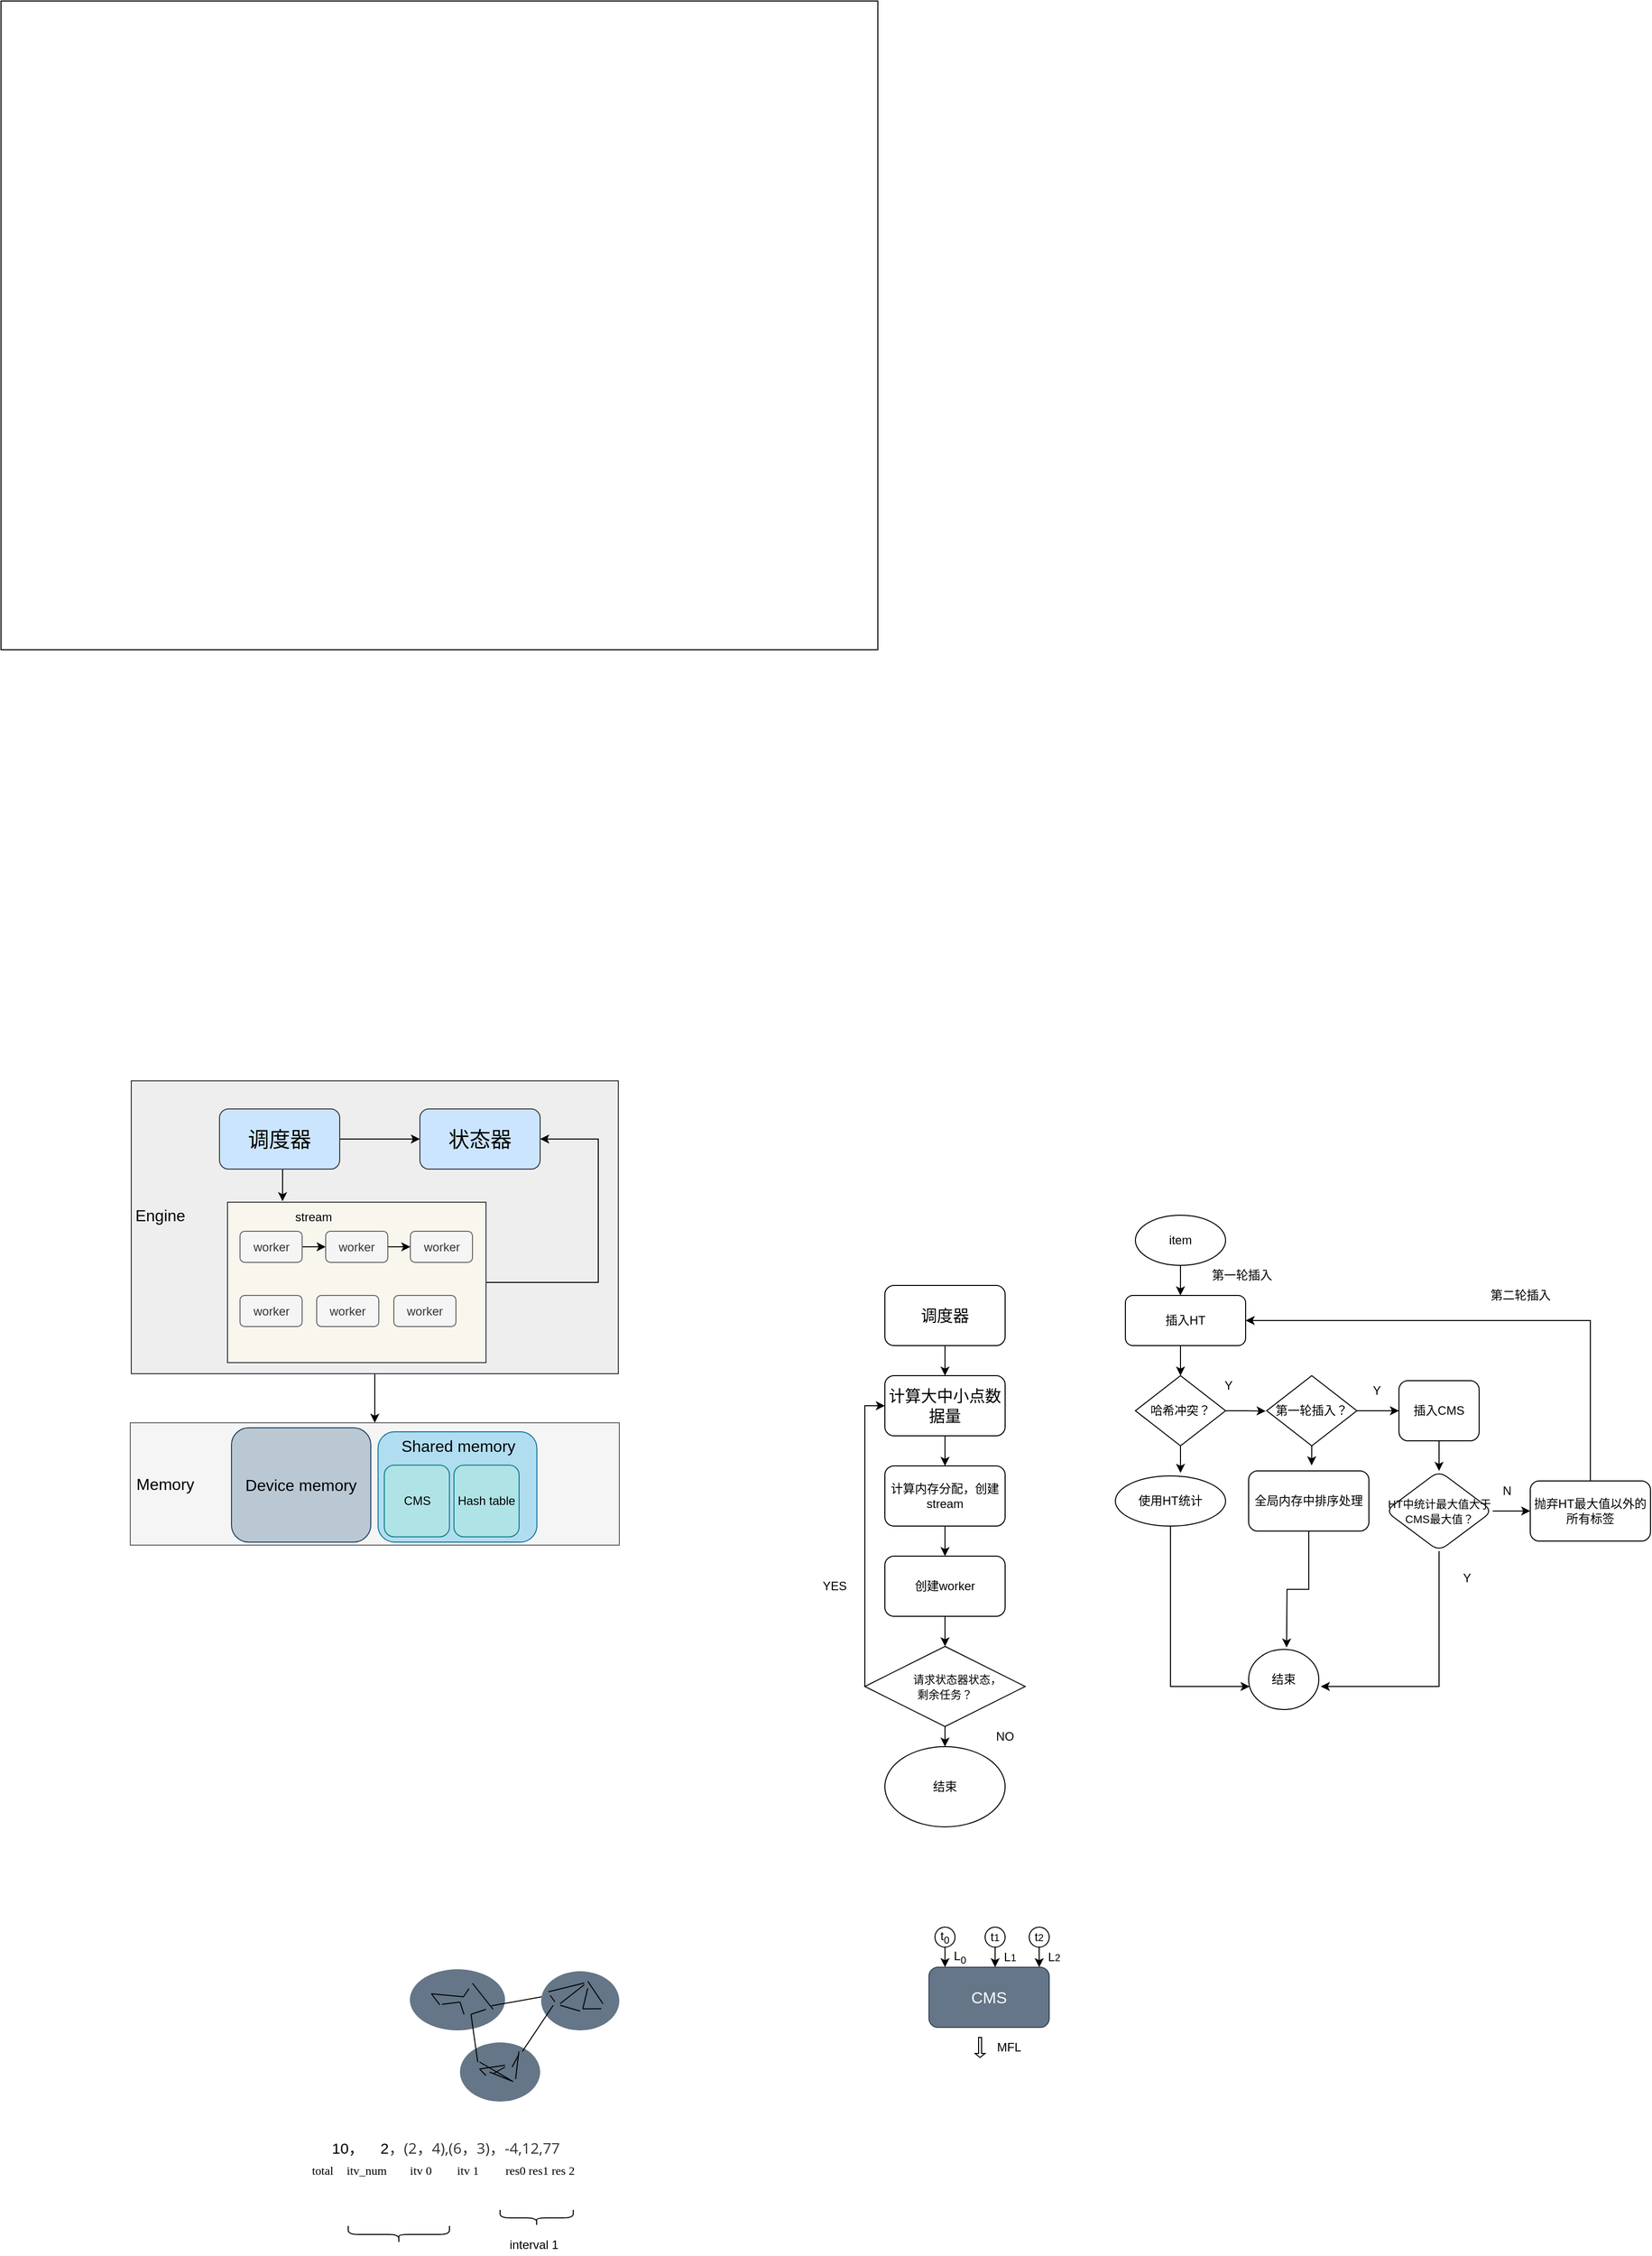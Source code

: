 <mxfile version="13.10.8" type="github">
  <diagram id="ElEE-zMoF9M7DW4CkVsI" name="Page-1">
    <mxGraphModel dx="1923" dy="2223" grid="0" gridSize="10" guides="1" tooltips="1" connect="1" arrows="1" fold="1" page="0" pageScale="1" pageWidth="827" pageHeight="1169" math="0" shadow="0">
      <root>
        <mxCell id="0" />
        <mxCell id="1" parent="0" />
        <mxCell id="Dh_F9QHYfQC5R3xI3WFD-2" style="edgeStyle=orthogonalEdgeStyle;rounded=0;orthogonalLoop=1;jettySize=auto;html=1;exitX=0.5;exitY=1;exitDx=0;exitDy=0;" parent="1" source="Dh_F9QHYfQC5R3xI3WFD-1" edge="1">
          <mxGeometry relative="1" as="geometry">
            <mxPoint x="310" y="170" as="targetPoint" />
          </mxGeometry>
        </mxCell>
        <mxCell id="Dh_F9QHYfQC5R3xI3WFD-1" value="&lt;font style=&quot;font-size: 16px&quot;&gt;调度器&lt;/font&gt;" style="rounded=1;whiteSpace=wrap;html=1;" parent="1" vertex="1">
          <mxGeometry x="250" y="80" width="120" height="60" as="geometry" />
        </mxCell>
        <mxCell id="Dh_F9QHYfQC5R3xI3WFD-4" style="edgeStyle=orthogonalEdgeStyle;rounded=0;orthogonalLoop=1;jettySize=auto;html=1;exitX=0.5;exitY=1;exitDx=0;exitDy=0;" parent="1" source="Dh_F9QHYfQC5R3xI3WFD-3" edge="1">
          <mxGeometry relative="1" as="geometry">
            <mxPoint x="310" y="260" as="targetPoint" />
          </mxGeometry>
        </mxCell>
        <mxCell id="Dh_F9QHYfQC5R3xI3WFD-3" value="&lt;font style=&quot;font-size: 16px&quot;&gt;计算大中小点数据量&lt;/font&gt;" style="rounded=1;whiteSpace=wrap;html=1;" parent="1" vertex="1">
          <mxGeometry x="250" y="170" width="120" height="60" as="geometry" />
        </mxCell>
        <mxCell id="Dh_F9QHYfQC5R3xI3WFD-6" style="edgeStyle=orthogonalEdgeStyle;rounded=0;orthogonalLoop=1;jettySize=auto;html=1;" parent="1" source="Dh_F9QHYfQC5R3xI3WFD-5" target="Dh_F9QHYfQC5R3xI3WFD-7" edge="1">
          <mxGeometry relative="1" as="geometry">
            <mxPoint x="310" y="360" as="targetPoint" />
          </mxGeometry>
        </mxCell>
        <mxCell id="Dh_F9QHYfQC5R3xI3WFD-5" value="计算内存分配，创建stream" style="rounded=1;whiteSpace=wrap;html=1;" parent="1" vertex="1">
          <mxGeometry x="250" y="260" width="120" height="60" as="geometry" />
        </mxCell>
        <mxCell id="Dh_F9QHYfQC5R3xI3WFD-8" style="edgeStyle=orthogonalEdgeStyle;rounded=0;orthogonalLoop=1;jettySize=auto;html=1;" parent="1" source="Dh_F9QHYfQC5R3xI3WFD-7" edge="1">
          <mxGeometry relative="1" as="geometry">
            <mxPoint x="310" y="440" as="targetPoint" />
          </mxGeometry>
        </mxCell>
        <mxCell id="Dh_F9QHYfQC5R3xI3WFD-7" value="创建worker" style="rounded=1;whiteSpace=wrap;html=1;" parent="1" vertex="1">
          <mxGeometry x="250" y="350" width="120" height="60" as="geometry" />
        </mxCell>
        <mxCell id="Dh_F9QHYfQC5R3xI3WFD-10" style="edgeStyle=orthogonalEdgeStyle;rounded=0;orthogonalLoop=1;jettySize=auto;html=1;entryX=0;entryY=0.5;entryDx=0;entryDy=0;exitX=0;exitY=0.5;exitDx=0;exitDy=0;" parent="1" source="Dh_F9QHYfQC5R3xI3WFD-9" target="Dh_F9QHYfQC5R3xI3WFD-3" edge="1">
          <mxGeometry relative="1" as="geometry">
            <mxPoint x="180" y="180" as="targetPoint" />
            <Array as="points">
              <mxPoint x="230" y="480" />
              <mxPoint x="230" y="200" />
            </Array>
          </mxGeometry>
        </mxCell>
        <mxCell id="Dh_F9QHYfQC5R3xI3WFD-12" style="edgeStyle=orthogonalEdgeStyle;rounded=0;orthogonalLoop=1;jettySize=auto;html=1;exitX=0.5;exitY=1;exitDx=0;exitDy=0;" parent="1" source="Dh_F9QHYfQC5R3xI3WFD-9" edge="1">
          <mxGeometry relative="1" as="geometry">
            <mxPoint x="310" y="540" as="targetPoint" />
          </mxGeometry>
        </mxCell>
        <mxCell id="Dh_F9QHYfQC5R3xI3WFD-9" value="&lt;font style=&quot;font-size: 11px&quot;&gt;&amp;nbsp; &amp;nbsp; &amp;nbsp; &amp;nbsp; 请求状态器状态，&lt;br&gt;剩余任务？&lt;/font&gt;" style="rhombus;whiteSpace=wrap;html=1;" parent="1" vertex="1">
          <mxGeometry x="230" y="440" width="160" height="80" as="geometry" />
        </mxCell>
        <mxCell id="Dh_F9QHYfQC5R3xI3WFD-11" value="YES" style="text;html=1;strokeColor=none;fillColor=none;align=center;verticalAlign=middle;whiteSpace=wrap;rounded=0;" parent="1" vertex="1">
          <mxGeometry x="180" y="370" width="40" height="20" as="geometry" />
        </mxCell>
        <mxCell id="Dh_F9QHYfQC5R3xI3WFD-13" value="结束" style="ellipse;whiteSpace=wrap;html=1;" parent="1" vertex="1">
          <mxGeometry x="250" y="540" width="120" height="80" as="geometry" />
        </mxCell>
        <mxCell id="Dh_F9QHYfQC5R3xI3WFD-16" value="NO" style="text;html=1;strokeColor=none;fillColor=none;align=center;verticalAlign=middle;whiteSpace=wrap;rounded=0;" parent="1" vertex="1">
          <mxGeometry x="350" y="520" width="40" height="20" as="geometry" />
        </mxCell>
        <mxCell id="Dh_F9QHYfQC5R3xI3WFD-17" value="&lt;font style=&quot;font-size: 16px&quot;&gt;CMS&lt;/font&gt;" style="rounded=1;whiteSpace=wrap;html=1;fillColor=#647687;strokeColor=#314354;fontColor=#ffffff;" parent="1" vertex="1">
          <mxGeometry x="294" y="760" width="120" height="60" as="geometry" />
        </mxCell>
        <mxCell id="Dh_F9QHYfQC5R3xI3WFD-22" value="" style="shape=singleArrow;direction=south;whiteSpace=wrap;html=1;" parent="1" vertex="1">
          <mxGeometry x="340" y="830" width="10" height="20" as="geometry" />
        </mxCell>
        <mxCell id="Dh_F9QHYfQC5R3xI3WFD-23" value="MFL" style="text;html=1;strokeColor=none;fillColor=none;align=center;verticalAlign=middle;whiteSpace=wrap;rounded=0;" parent="1" vertex="1">
          <mxGeometry x="354" y="830" width="40" height="20" as="geometry" />
        </mxCell>
        <mxCell id="Dh_F9QHYfQC5R3xI3WFD-25" style="edgeStyle=orthogonalEdgeStyle;rounded=0;orthogonalLoop=1;jettySize=auto;html=1;" parent="1" source="Dh_F9QHYfQC5R3xI3WFD-24" edge="1">
          <mxGeometry relative="1" as="geometry">
            <mxPoint x="310" y="760" as="targetPoint" />
          </mxGeometry>
        </mxCell>
        <mxCell id="Dh_F9QHYfQC5R3xI3WFD-24" value="t&lt;sub&gt;0&lt;/sub&gt;" style="ellipse;whiteSpace=wrap;html=1;" parent="1" vertex="1">
          <mxGeometry x="300" y="720" width="20" height="20" as="geometry" />
        </mxCell>
        <mxCell id="Dh_F9QHYfQC5R3xI3WFD-27" value="&lt;p&gt;L&lt;sub&gt;0&lt;/sub&gt;&lt;/p&gt;" style="text;html=1;strokeColor=none;fillColor=none;align=center;verticalAlign=middle;whiteSpace=wrap;rounded=0;" parent="1" vertex="1">
          <mxGeometry x="310" y="740" width="30" height="20" as="geometry" />
        </mxCell>
        <mxCell id="Dh_F9QHYfQC5R3xI3WFD-39" style="edgeStyle=orthogonalEdgeStyle;rounded=0;orthogonalLoop=1;jettySize=auto;html=1;" parent="1" source="Dh_F9QHYfQC5R3xI3WFD-40" edge="1">
          <mxGeometry relative="1" as="geometry">
            <mxPoint x="404" y="760" as="targetPoint" />
          </mxGeometry>
        </mxCell>
        <mxCell id="Dh_F9QHYfQC5R3xI3WFD-40" value="t&lt;span style=&quot;font-size: 10px&quot;&gt;2&lt;/span&gt;" style="ellipse;whiteSpace=wrap;html=1;" parent="1" vertex="1">
          <mxGeometry x="394" y="720" width="20" height="20" as="geometry" />
        </mxCell>
        <mxCell id="Dh_F9QHYfQC5R3xI3WFD-41" value="&lt;p&gt;L&lt;span style=&quot;font-size: 10px&quot;&gt;2&lt;/span&gt;&lt;/p&gt;" style="text;html=1;strokeColor=none;fillColor=none;align=center;verticalAlign=middle;whiteSpace=wrap;rounded=0;" parent="1" vertex="1">
          <mxGeometry x="404" y="740" width="30" height="20" as="geometry" />
        </mxCell>
        <mxCell id="Dh_F9QHYfQC5R3xI3WFD-42" style="edgeStyle=orthogonalEdgeStyle;rounded=0;orthogonalLoop=1;jettySize=auto;html=1;" parent="1" source="Dh_F9QHYfQC5R3xI3WFD-43" edge="1">
          <mxGeometry relative="1" as="geometry">
            <mxPoint x="360" y="760" as="targetPoint" />
          </mxGeometry>
        </mxCell>
        <mxCell id="Dh_F9QHYfQC5R3xI3WFD-43" value="t&lt;span style=&quot;font-size: 10px&quot;&gt;1&lt;/span&gt;" style="ellipse;whiteSpace=wrap;html=1;" parent="1" vertex="1">
          <mxGeometry x="350" y="720" width="20" height="20" as="geometry" />
        </mxCell>
        <mxCell id="Dh_F9QHYfQC5R3xI3WFD-44" value="&lt;p&gt;L&lt;span style=&quot;font-size: 10px&quot;&gt;1&lt;/span&gt;&lt;/p&gt;" style="text;html=1;strokeColor=none;fillColor=none;align=center;verticalAlign=middle;whiteSpace=wrap;rounded=0;" parent="1" vertex="1">
          <mxGeometry x="360" y="740" width="30" height="20" as="geometry" />
        </mxCell>
        <mxCell id="Dh_F9QHYfQC5R3xI3WFD-53" style="edgeStyle=orthogonalEdgeStyle;rounded=0;orthogonalLoop=1;jettySize=auto;html=1;" parent="1" source="Dh_F9QHYfQC5R3xI3WFD-50" target="Dh_F9QHYfQC5R3xI3WFD-55" edge="1">
          <mxGeometry relative="1" as="geometry">
            <mxPoint x="550" y="160" as="targetPoint" />
            <Array as="points">
              <mxPoint x="545" y="150" />
              <mxPoint x="545" y="150" />
            </Array>
          </mxGeometry>
        </mxCell>
        <mxCell id="Dh_F9QHYfQC5R3xI3WFD-50" value="插入HT" style="rounded=1;whiteSpace=wrap;html=1;" parent="1" vertex="1">
          <mxGeometry x="490" y="90" width="120" height="50" as="geometry" />
        </mxCell>
        <mxCell id="Dh_F9QHYfQC5R3xI3WFD-52" style="edgeStyle=orthogonalEdgeStyle;rounded=0;orthogonalLoop=1;jettySize=auto;html=1;entryX=0.458;entryY=0;entryDx=0;entryDy=0;entryPerimeter=0;" parent="1" source="Dh_F9QHYfQC5R3xI3WFD-51" target="Dh_F9QHYfQC5R3xI3WFD-50" edge="1">
          <mxGeometry relative="1" as="geometry" />
        </mxCell>
        <mxCell id="Dh_F9QHYfQC5R3xI3WFD-51" value="item" style="ellipse;whiteSpace=wrap;html=1;" parent="1" vertex="1">
          <mxGeometry x="500" y="10" width="90" height="50" as="geometry" />
        </mxCell>
        <mxCell id="Dh_F9QHYfQC5R3xI3WFD-80" style="edgeStyle=orthogonalEdgeStyle;rounded=0;orthogonalLoop=1;jettySize=auto;html=1;exitX=0.5;exitY=1;exitDx=0;exitDy=0;entryX=0.591;entryY=-0.06;entryDx=0;entryDy=0;entryPerimeter=0;" parent="1" source="Dh_F9QHYfQC5R3xI3WFD-55" target="Dh_F9QHYfQC5R3xI3WFD-60" edge="1">
          <mxGeometry relative="1" as="geometry" />
        </mxCell>
        <mxCell id="Dh_F9QHYfQC5R3xI3WFD-92" style="edgeStyle=orthogonalEdgeStyle;rounded=0;orthogonalLoop=1;jettySize=auto;html=1;exitX=1;exitY=0.5;exitDx=0;exitDy=0;" parent="1" source="Dh_F9QHYfQC5R3xI3WFD-55" edge="1">
          <mxGeometry relative="1" as="geometry">
            <mxPoint x="630" y="205.333" as="targetPoint" />
          </mxGeometry>
        </mxCell>
        <mxCell id="Dh_F9QHYfQC5R3xI3WFD-55" value="哈希冲突？" style="rhombus;whiteSpace=wrap;html=1;" parent="1" vertex="1">
          <mxGeometry x="500" y="170" width="90" height="70" as="geometry" />
        </mxCell>
        <mxCell id="Dh_F9QHYfQC5R3xI3WFD-62" value="" style="edgeStyle=orthogonalEdgeStyle;rounded=0;orthogonalLoop=1;jettySize=auto;html=1;" parent="1" source="Dh_F9QHYfQC5R3xI3WFD-59" target="Dh_F9QHYfQC5R3xI3WFD-61" edge="1">
          <mxGeometry relative="1" as="geometry" />
        </mxCell>
        <mxCell id="Dh_F9QHYfQC5R3xI3WFD-59" value="插入CMS" style="rounded=1;whiteSpace=wrap;html=1;" parent="1" vertex="1">
          <mxGeometry x="763" y="175" width="80" height="60" as="geometry" />
        </mxCell>
        <mxCell id="Dh_F9QHYfQC5R3xI3WFD-76" style="edgeStyle=orthogonalEdgeStyle;rounded=0;orthogonalLoop=1;jettySize=auto;html=1;exitX=0.5;exitY=1;exitDx=0;exitDy=0;entryX=0.014;entryY=0.617;entryDx=0;entryDy=0;entryPerimeter=0;" parent="1" source="Dh_F9QHYfQC5R3xI3WFD-60" target="Dh_F9QHYfQC5R3xI3WFD-75" edge="1">
          <mxGeometry relative="1" as="geometry">
            <mxPoint x="550" y="400" as="targetPoint" />
          </mxGeometry>
        </mxCell>
        <mxCell id="Dh_F9QHYfQC5R3xI3WFD-60" value="使用HT统计" style="ellipse;whiteSpace=wrap;html=1;" parent="1" vertex="1">
          <mxGeometry x="480" y="270" width="110" height="50" as="geometry" />
        </mxCell>
        <mxCell id="Dh_F9QHYfQC5R3xI3WFD-84" style="edgeStyle=orthogonalEdgeStyle;rounded=0;orthogonalLoop=1;jettySize=auto;html=1;exitX=0.5;exitY=1;exitDx=0;exitDy=0;" parent="1" source="Dh_F9QHYfQC5R3xI3WFD-61" edge="1">
          <mxGeometry relative="1" as="geometry">
            <mxPoint x="685" y="480" as="targetPoint" />
            <Array as="points">
              <mxPoint x="803" y="480" />
            </Array>
          </mxGeometry>
        </mxCell>
        <mxCell id="Dh_F9QHYfQC5R3xI3WFD-96" style="edgeStyle=orthogonalEdgeStyle;rounded=0;orthogonalLoop=1;jettySize=auto;html=1;exitX=1;exitY=0.5;exitDx=0;exitDy=0;" parent="1" source="Dh_F9QHYfQC5R3xI3WFD-61" target="Dh_F9QHYfQC5R3xI3WFD-66" edge="1">
          <mxGeometry relative="1" as="geometry" />
        </mxCell>
        <mxCell id="Dh_F9QHYfQC5R3xI3WFD-61" value="&lt;font style=&quot;font-size: 11px&quot;&gt;HT中统计最大值大于CMS最大值？&lt;/font&gt;" style="rhombus;whiteSpace=wrap;html=1;rounded=1;" parent="1" vertex="1">
          <mxGeometry x="749.5" y="265" width="107" height="80" as="geometry" />
        </mxCell>
        <mxCell id="Dh_F9QHYfQC5R3xI3WFD-90" style="edgeStyle=orthogonalEdgeStyle;rounded=0;orthogonalLoop=1;jettySize=auto;html=1;entryX=1;entryY=0.5;entryDx=0;entryDy=0;" parent="1" source="Dh_F9QHYfQC5R3xI3WFD-66" target="Dh_F9QHYfQC5R3xI3WFD-50" edge="1">
          <mxGeometry relative="1" as="geometry">
            <Array as="points">
              <mxPoint x="954" y="115" />
            </Array>
          </mxGeometry>
        </mxCell>
        <mxCell id="Dh_F9QHYfQC5R3xI3WFD-66" value="抛弃HT最大值以外的所有标签" style="rounded=1;whiteSpace=wrap;html=1;" parent="1" vertex="1">
          <mxGeometry x="894" y="274.996" width="120" height="60" as="geometry" />
        </mxCell>
        <mxCell id="Dh_F9QHYfQC5R3xI3WFD-97" style="edgeStyle=orthogonalEdgeStyle;rounded=0;orthogonalLoop=1;jettySize=auto;html=1;exitX=0.5;exitY=1;exitDx=0;exitDy=0;" parent="1" source="Dh_F9QHYfQC5R3xI3WFD-74" edge="1">
          <mxGeometry relative="1" as="geometry">
            <mxPoint x="650.833" y="441.167" as="targetPoint" />
          </mxGeometry>
        </mxCell>
        <mxCell id="Dh_F9QHYfQC5R3xI3WFD-74" value="全局内存中排序处理" style="rounded=1;whiteSpace=wrap;html=1;" parent="1" vertex="1">
          <mxGeometry x="613" y="265" width="120" height="60" as="geometry" />
        </mxCell>
        <mxCell id="Dh_F9QHYfQC5R3xI3WFD-75" value="结束" style="ellipse;whiteSpace=wrap;html=1;" parent="1" vertex="1">
          <mxGeometry x="613" y="443" width="70" height="60" as="geometry" />
        </mxCell>
        <mxCell id="Dh_F9QHYfQC5R3xI3WFD-77" value="第二轮插入" style="text;html=1;strokeColor=none;fillColor=none;align=center;verticalAlign=middle;whiteSpace=wrap;rounded=0;" parent="1" vertex="1">
          <mxGeometry x="848" y="80" width="73" height="20" as="geometry" />
        </mxCell>
        <mxCell id="Dh_F9QHYfQC5R3xI3WFD-78" value="第一轮插入" style="text;html=1;strokeColor=none;fillColor=none;align=center;verticalAlign=middle;whiteSpace=wrap;rounded=0;" parent="1" vertex="1">
          <mxGeometry x="570" y="60" width="73" height="20" as="geometry" />
        </mxCell>
        <mxCell id="Dh_F9QHYfQC5R3xI3WFD-85" value="Y" style="text;html=1;strokeColor=none;fillColor=none;align=center;verticalAlign=middle;whiteSpace=wrap;rounded=0;" parent="1" vertex="1">
          <mxGeometry x="573" y="170" width="40" height="20" as="geometry" />
        </mxCell>
        <mxCell id="Dh_F9QHYfQC5R3xI3WFD-86" value="Y" style="text;html=1;strokeColor=none;fillColor=none;align=center;verticalAlign=middle;whiteSpace=wrap;rounded=0;" parent="1" vertex="1">
          <mxGeometry x="721" y="175" width="40" height="20" as="geometry" />
        </mxCell>
        <mxCell id="Dh_F9QHYfQC5R3xI3WFD-87" value="N" style="text;html=1;strokeColor=none;fillColor=none;align=center;verticalAlign=middle;whiteSpace=wrap;rounded=0;" parent="1" vertex="1">
          <mxGeometry x="851" y="275" width="40" height="20" as="geometry" />
        </mxCell>
        <mxCell id="Dh_F9QHYfQC5R3xI3WFD-93" style="edgeStyle=orthogonalEdgeStyle;rounded=0;orthogonalLoop=1;jettySize=auto;html=1;exitX=0.5;exitY=1;exitDx=0;exitDy=0;" parent="1" source="Dh_F9QHYfQC5R3xI3WFD-89" edge="1">
          <mxGeometry relative="1" as="geometry">
            <mxPoint x="675.833" y="259.5" as="targetPoint" />
          </mxGeometry>
        </mxCell>
        <mxCell id="Dh_F9QHYfQC5R3xI3WFD-94" style="edgeStyle=orthogonalEdgeStyle;rounded=0;orthogonalLoop=1;jettySize=auto;html=1;entryX=0;entryY=0.5;entryDx=0;entryDy=0;" parent="1" source="Dh_F9QHYfQC5R3xI3WFD-89" target="Dh_F9QHYfQC5R3xI3WFD-59" edge="1">
          <mxGeometry relative="1" as="geometry" />
        </mxCell>
        <mxCell id="Dh_F9QHYfQC5R3xI3WFD-89" value="第一轮插入？" style="rhombus;whiteSpace=wrap;html=1;" parent="1" vertex="1">
          <mxGeometry x="631" y="170" width="90" height="70" as="geometry" />
        </mxCell>
        <mxCell id="Dh_F9QHYfQC5R3xI3WFD-95" value="Y" style="text;html=1;strokeColor=none;fillColor=none;align=center;verticalAlign=middle;whiteSpace=wrap;rounded=0;" parent="1" vertex="1">
          <mxGeometry x="811" y="362" width="40" height="20" as="geometry" />
        </mxCell>
        <mxCell id="Dh_F9QHYfQC5R3xI3WFD-99" value="" style="ellipse;whiteSpace=wrap;html=1;fillColor=#647687;fontColor=#ffffff;strokeColor=none;" parent="1" vertex="1">
          <mxGeometry x="-224" y="762" width="95" height="61" as="geometry" />
        </mxCell>
        <mxCell id="Dh_F9QHYfQC5R3xI3WFD-147" style="edgeStyle=none;rounded=0;orthogonalLoop=1;jettySize=auto;html=1;exitX=0.5;exitY=0;exitDx=0;exitDy=0;startArrow=none;startFill=0;endArrow=none;endFill=0;strokeColor=#000000;" parent="1" source="Dh_F9QHYfQC5R3xI3WFD-100" edge="1">
          <mxGeometry relative="1" as="geometry">
            <mxPoint x="-194.143" y="797.429" as="targetPoint" />
          </mxGeometry>
        </mxCell>
        <mxCell id="Dh_F9QHYfQC5R3xI3WFD-148" style="edgeStyle=none;rounded=0;orthogonalLoop=1;jettySize=auto;html=1;exitX=0.5;exitY=0;exitDx=0;exitDy=0;entryX=0.5;entryY=0;entryDx=0;entryDy=0;startArrow=none;startFill=0;endArrow=none;endFill=0;strokeColor=#000000;" parent="1" source="Dh_F9QHYfQC5R3xI3WFD-100" target="Dh_F9QHYfQC5R3xI3WFD-132" edge="1">
          <mxGeometry relative="1" as="geometry" />
        </mxCell>
        <mxCell id="Dh_F9QHYfQC5R3xI3WFD-100" value="" style="shape=image;html=1;verticalAlign=top;verticalLabelPosition=bottom;labelBackgroundColor=#ffffff;imageAspect=0;aspect=fixed;image=https://cdn4.iconfinder.com/data/icons/essential-app-2/16/record-round-circle-dot-128.png;strokeColor=#000000;" parent="1" vertex="1">
          <mxGeometry x="-206" y="786.5" width="7" height="7" as="geometry" />
        </mxCell>
        <mxCell id="Dh_F9QHYfQC5R3xI3WFD-145" style="edgeStyle=none;rounded=0;orthogonalLoop=1;jettySize=auto;html=1;exitX=0;exitY=0.5;exitDx=0;exitDy=0;entryX=0;entryY=0.75;entryDx=0;entryDy=0;startArrow=none;startFill=0;endArrow=none;endFill=0;strokeColor=#000000;" parent="1" source="Dh_F9QHYfQC5R3xI3WFD-103" target="Dh_F9QHYfQC5R3xI3WFD-132" edge="1">
          <mxGeometry relative="1" as="geometry" />
        </mxCell>
        <mxCell id="Dh_F9QHYfQC5R3xI3WFD-101" value="" style="shape=image;html=1;verticalAlign=top;verticalLabelPosition=bottom;labelBackgroundColor=#ffffff;imageAspect=0;aspect=fixed;image=https://cdn4.iconfinder.com/data/icons/essential-app-2/16/record-round-circle-dot-128.png;strokeColor=#000000;" parent="1" vertex="1">
          <mxGeometry x="-196" y="796.5" width="7" height="7" as="geometry" />
        </mxCell>
        <mxCell id="Dh_F9QHYfQC5R3xI3WFD-142" style="orthogonalLoop=1;jettySize=auto;html=1;exitX=0.5;exitY=0;exitDx=0;exitDy=0;entryX=1;entryY=0.5;entryDx=0;entryDy=0;strokeColor=#000000;rounded=0;startArrow=none;startFill=0;endArrow=none;endFill=0;" parent="1" source="Dh_F9QHYfQC5R3xI3WFD-102" target="Dh_F9QHYfQC5R3xI3WFD-104" edge="1">
          <mxGeometry relative="1" as="geometry" />
        </mxCell>
        <mxCell id="Dh_F9QHYfQC5R3xI3WFD-144" style="edgeStyle=none;rounded=0;orthogonalLoop=1;jettySize=auto;html=1;exitX=0;exitY=0.75;exitDx=0;exitDy=0;entryX=0.5;entryY=0;entryDx=0;entryDy=0;startArrow=none;startFill=0;endArrow=none;endFill=0;strokeColor=#000000;" parent="1" source="Dh_F9QHYfQC5R3xI3WFD-102" target="Dh_F9QHYfQC5R3xI3WFD-132" edge="1">
          <mxGeometry relative="1" as="geometry" />
        </mxCell>
        <mxCell id="Dh_F9QHYfQC5R3xI3WFD-102" value="" style="shape=image;html=1;verticalAlign=top;verticalLabelPosition=bottom;labelBackgroundColor=#ffffff;imageAspect=0;aspect=fixed;image=https://cdn4.iconfinder.com/data/icons/essential-app-2/16/record-round-circle-dot-128.png;strokeColor=#000000;" parent="1" vertex="1">
          <mxGeometry x="-165" y="776" width="7" height="7" as="geometry" />
        </mxCell>
        <mxCell id="Dh_F9QHYfQC5R3xI3WFD-103" value="" style="shape=image;html=1;verticalAlign=top;verticalLabelPosition=bottom;labelBackgroundColor=#ffffff;imageAspect=0;aspect=fixed;image=https://cdn4.iconfinder.com/data/icons/essential-app-2/16/record-round-circle-dot-128.png;strokeColor=#000000;" parent="1" vertex="1">
          <mxGeometry x="-170" y="803.5" width="7" height="7" as="geometry" />
        </mxCell>
        <mxCell id="Dh_F9QHYfQC5R3xI3WFD-143" style="edgeStyle=none;rounded=0;orthogonalLoop=1;jettySize=auto;html=1;exitX=0;exitY=0.5;exitDx=0;exitDy=0;entryX=1;entryY=0.5;entryDx=0;entryDy=0;startArrow=none;startFill=0;endArrow=none;endFill=0;strokeColor=#000000;" parent="1" source="Dh_F9QHYfQC5R3xI3WFD-104" target="Dh_F9QHYfQC5R3xI3WFD-103" edge="1">
          <mxGeometry relative="1" as="geometry" />
        </mxCell>
        <mxCell id="Dh_F9QHYfQC5R3xI3WFD-149" style="edgeStyle=none;rounded=0;orthogonalLoop=1;jettySize=auto;html=1;exitX=0.75;exitY=0;exitDx=0;exitDy=0;entryX=1;entryY=0.5;entryDx=0;entryDy=0;startArrow=none;startFill=0;endArrow=none;endFill=0;strokeColor=#000000;entryPerimeter=0;" parent="1" source="Dh_F9QHYfQC5R3xI3WFD-104" target="Dh_F9QHYfQC5R3xI3WFD-121" edge="1">
          <mxGeometry relative="1" as="geometry" />
        </mxCell>
        <mxCell id="Dh_F9QHYfQC5R3xI3WFD-104" value="" style="shape=image;html=1;verticalAlign=top;verticalLabelPosition=bottom;labelBackgroundColor=#ffffff;imageAspect=0;aspect=fixed;image=https://cdn4.iconfinder.com/data/icons/essential-app-2/16/record-round-circle-dot-128.png;strokeColor=#000000;" parent="1" vertex="1">
          <mxGeometry x="-148" y="798.5" width="7" height="7" as="geometry" />
        </mxCell>
        <mxCell id="Dh_F9QHYfQC5R3xI3WFD-120" value="" style="ellipse;whiteSpace=wrap;html=1;fillColor=#647687;fontColor=#ffffff;strokeColor=none;" parent="1" vertex="1">
          <mxGeometry x="-93" y="764" width="78" height="59" as="geometry" />
        </mxCell>
        <mxCell id="Dh_F9QHYfQC5R3xI3WFD-150" style="edgeStyle=none;rounded=0;orthogonalLoop=1;jettySize=auto;html=1;exitX=1;exitY=0.5;exitDx=0;exitDy=0;entryX=0.25;entryY=0;entryDx=0;entryDy=0;startArrow=none;startFill=0;endArrow=none;endFill=0;strokeColor=#000000;" parent="1" source="Dh_F9QHYfQC5R3xI3WFD-121" target="Dh_F9QHYfQC5R3xI3WFD-122" edge="1">
          <mxGeometry relative="1" as="geometry" />
        </mxCell>
        <mxCell id="Dh_F9QHYfQC5R3xI3WFD-156" style="edgeStyle=none;rounded=0;orthogonalLoop=1;jettySize=auto;html=1;exitX=0.75;exitY=0;exitDx=0;exitDy=0;entryX=0;entryY=0.25;entryDx=0;entryDy=0;startArrow=none;startFill=0;endArrow=none;endFill=0;strokeColor=#000000;" parent="1" source="Dh_F9QHYfQC5R3xI3WFD-121" target="Dh_F9QHYfQC5R3xI3WFD-123" edge="1">
          <mxGeometry relative="1" as="geometry" />
        </mxCell>
        <mxCell id="Dh_F9QHYfQC5R3xI3WFD-121" value="" style="shape=image;html=1;verticalAlign=top;verticalLabelPosition=bottom;labelBackgroundColor=#ffffff;imageAspect=0;aspect=fixed;image=https://cdn4.iconfinder.com/data/icons/essential-app-2/16/record-round-circle-dot-128.png;strokeColor=#000000;" parent="1" vertex="1">
          <mxGeometry x="-91" y="784.5" width="7" height="7" as="geometry" />
        </mxCell>
        <mxCell id="Dh_F9QHYfQC5R3xI3WFD-151" style="edgeStyle=none;rounded=0;orthogonalLoop=1;jettySize=auto;html=1;exitX=1;exitY=0.25;exitDx=0;exitDy=0;entryX=0;entryY=0.5;entryDx=0;entryDy=0;startArrow=none;startFill=0;endArrow=none;endFill=0;strokeColor=#000000;" parent="1" source="Dh_F9QHYfQC5R3xI3WFD-122" target="Dh_F9QHYfQC5R3xI3WFD-123" edge="1">
          <mxGeometry relative="1" as="geometry" />
        </mxCell>
        <mxCell id="Dh_F9QHYfQC5R3xI3WFD-155" style="edgeStyle=none;rounded=0;orthogonalLoop=1;jettySize=auto;html=1;exitX=1;exitY=0.5;exitDx=0;exitDy=0;startArrow=none;startFill=0;endArrow=none;endFill=0;strokeColor=#000000;" parent="1" source="Dh_F9QHYfQC5R3xI3WFD-122" edge="1">
          <mxGeometry relative="1" as="geometry">
            <mxPoint x="-54.143" y="803.714" as="targetPoint" />
          </mxGeometry>
        </mxCell>
        <mxCell id="Dh_F9QHYfQC5R3xI3WFD-122" value="" style="shape=image;html=1;verticalAlign=top;verticalLabelPosition=bottom;labelBackgroundColor=#ffffff;imageAspect=0;aspect=fixed;image=https://cdn4.iconfinder.com/data/icons/essential-app-2/16/record-round-circle-dot-128.png;strokeColor=#000000;" parent="1" vertex="1">
          <mxGeometry x="-81" y="794.5" width="7" height="7" as="geometry" />
        </mxCell>
        <mxCell id="Dh_F9QHYfQC5R3xI3WFD-152" style="edgeStyle=none;rounded=0;orthogonalLoop=1;jettySize=auto;html=1;exitX=0.5;exitY=1;exitDx=0;exitDy=0;entryX=0.5;entryY=0;entryDx=0;entryDy=0;startArrow=none;startFill=0;endArrow=none;endFill=0;strokeColor=#000000;" parent="1" source="Dh_F9QHYfQC5R3xI3WFD-123" target="Dh_F9QHYfQC5R3xI3WFD-124" edge="1">
          <mxGeometry relative="1" as="geometry" />
        </mxCell>
        <mxCell id="Dh_F9QHYfQC5R3xI3WFD-153" style="edgeStyle=none;rounded=0;orthogonalLoop=1;jettySize=auto;html=1;exitX=0.5;exitY=0;exitDx=0;exitDy=0;entryX=0.25;entryY=0;entryDx=0;entryDy=0;startArrow=none;startFill=0;endArrow=none;endFill=0;strokeColor=#000000;" parent="1" source="Dh_F9QHYfQC5R3xI3WFD-123" target="Dh_F9QHYfQC5R3xI3WFD-125" edge="1">
          <mxGeometry relative="1" as="geometry" />
        </mxCell>
        <mxCell id="Dh_F9QHYfQC5R3xI3WFD-123" value="" style="shape=image;html=1;verticalAlign=top;verticalLabelPosition=bottom;labelBackgroundColor=#ffffff;imageAspect=0;aspect=fixed;image=https://cdn4.iconfinder.com/data/icons/essential-app-2/16/record-round-circle-dot-128.png;strokeColor=#000000;" parent="1" vertex="1">
          <mxGeometry x="-50" y="774" width="7" height="7" as="geometry" />
        </mxCell>
        <mxCell id="Dh_F9QHYfQC5R3xI3WFD-154" style="edgeStyle=none;rounded=0;orthogonalLoop=1;jettySize=auto;html=1;exitX=0.5;exitY=0;exitDx=0;exitDy=0;startArrow=none;startFill=0;endArrow=none;endFill=0;strokeColor=#000000;" parent="1" source="Dh_F9QHYfQC5R3xI3WFD-124" edge="1">
          <mxGeometry relative="1" as="geometry">
            <mxPoint x="-33" y="801.429" as="targetPoint" />
          </mxGeometry>
        </mxCell>
        <mxCell id="Dh_F9QHYfQC5R3xI3WFD-124" value="" style="shape=image;html=1;verticalAlign=top;verticalLabelPosition=bottom;labelBackgroundColor=#ffffff;imageAspect=0;aspect=fixed;image=https://cdn4.iconfinder.com/data/icons/essential-app-2/16/record-round-circle-dot-128.png;strokeColor=#000000;" parent="1" vertex="1">
          <mxGeometry x="-55" y="801.5" width="7" height="7" as="geometry" />
        </mxCell>
        <mxCell id="Dh_F9QHYfQC5R3xI3WFD-125" value="" style="shape=image;html=1;verticalAlign=top;verticalLabelPosition=bottom;labelBackgroundColor=#ffffff;imageAspect=0;aspect=fixed;image=https://cdn4.iconfinder.com/data/icons/essential-app-2/16/record-round-circle-dot-128.png;strokeColor=#000000;" parent="1" vertex="1">
          <mxGeometry x="-33" y="796.5" width="7" height="7" as="geometry" />
        </mxCell>
        <mxCell id="Dh_F9QHYfQC5R3xI3WFD-126" value="" style="ellipse;whiteSpace=wrap;html=1;fillColor=#647687;fontColor=#ffffff;strokeColor=none;" parent="1" vertex="1">
          <mxGeometry x="-174" y="835" width="80" height="59" as="geometry" />
        </mxCell>
        <mxCell id="Dh_F9QHYfQC5R3xI3WFD-160" style="edgeStyle=none;rounded=0;orthogonalLoop=1;jettySize=auto;html=1;exitX=0.5;exitY=0;exitDx=0;exitDy=0;entryX=0.5;entryY=0;entryDx=0;entryDy=0;startArrow=none;startFill=0;endArrow=none;endFill=0;strokeColor=#000000;" parent="1" source="Dh_F9QHYfQC5R3xI3WFD-127" target="Dh_F9QHYfQC5R3xI3WFD-128" edge="1">
          <mxGeometry relative="1" as="geometry">
            <Array as="points">
              <mxPoint x="-121" y="874" />
            </Array>
          </mxGeometry>
        </mxCell>
        <mxCell id="Dh_F9QHYfQC5R3xI3WFD-161" style="edgeStyle=none;rounded=0;orthogonalLoop=1;jettySize=auto;html=1;exitX=0.5;exitY=1;exitDx=0;exitDy=0;entryX=0;entryY=0.25;entryDx=0;entryDy=0;startArrow=none;startFill=0;endArrow=none;endFill=0;strokeColor=#000000;" parent="1" source="Dh_F9QHYfQC5R3xI3WFD-127" target="Dh_F9QHYfQC5R3xI3WFD-131" edge="1">
          <mxGeometry relative="1" as="geometry" />
        </mxCell>
        <mxCell id="Dh_F9QHYfQC5R3xI3WFD-162" style="edgeStyle=none;rounded=0;orthogonalLoop=1;jettySize=auto;html=1;exitX=0.5;exitY=1;exitDx=0;exitDy=0;entryX=0;entryY=0.5;entryDx=0;entryDy=0;startArrow=none;startFill=0;endArrow=none;endFill=0;strokeColor=#000000;" parent="1" source="Dh_F9QHYfQC5R3xI3WFD-127" target="Dh_F9QHYfQC5R3xI3WFD-128" edge="1">
          <mxGeometry relative="1" as="geometry" />
        </mxCell>
        <mxCell id="Dh_F9QHYfQC5R3xI3WFD-166" style="edgeStyle=none;rounded=0;orthogonalLoop=1;jettySize=auto;html=1;exitX=0.25;exitY=0;exitDx=0;exitDy=0;entryX=1;entryY=0.5;entryDx=0;entryDy=0;startArrow=none;startFill=0;endArrow=none;endFill=0;strokeColor=#000000;" parent="1" source="Dh_F9QHYfQC5R3xI3WFD-127" target="Dh_F9QHYfQC5R3xI3WFD-103" edge="1">
          <mxGeometry relative="1" as="geometry" />
        </mxCell>
        <mxCell id="Dh_F9QHYfQC5R3xI3WFD-127" value="" style="shape=image;html=1;verticalAlign=top;verticalLabelPosition=bottom;labelBackgroundColor=#ffffff;imageAspect=0;aspect=fixed;image=https://cdn4.iconfinder.com/data/icons/essential-app-2/16/record-round-circle-dot-128.png;strokeColor=#000000;" parent="1" vertex="1">
          <mxGeometry x="-158" y="854.5" width="7" height="7" as="geometry" />
        </mxCell>
        <mxCell id="Dh_F9QHYfQC5R3xI3WFD-128" value="" style="shape=image;html=1;verticalAlign=top;verticalLabelPosition=bottom;labelBackgroundColor=#ffffff;imageAspect=0;aspect=fixed;image=https://cdn4.iconfinder.com/data/icons/essential-app-2/16/record-round-circle-dot-128.png;strokeColor=#000000;" parent="1" vertex="1">
          <mxGeometry x="-148" y="864.5" width="7" height="7" as="geometry" />
        </mxCell>
        <mxCell id="Dh_F9QHYfQC5R3xI3WFD-158" style="edgeStyle=none;rounded=0;orthogonalLoop=1;jettySize=auto;html=1;exitX=0.75;exitY=0;exitDx=0;exitDy=0;entryX=0;entryY=0.5;entryDx=0;entryDy=0;startArrow=none;startFill=0;endArrow=none;endFill=0;strokeColor=#000000;" parent="1" source="Dh_F9QHYfQC5R3xI3WFD-129" target="Dh_F9QHYfQC5R3xI3WFD-122" edge="1">
          <mxGeometry relative="1" as="geometry" />
        </mxCell>
        <mxCell id="Dh_F9QHYfQC5R3xI3WFD-129" value="" style="shape=image;html=1;verticalAlign=top;verticalLabelPosition=bottom;labelBackgroundColor=#ffffff;imageAspect=0;aspect=fixed;image=https://cdn4.iconfinder.com/data/icons/essential-app-2/16/record-round-circle-dot-128.png;strokeColor=#000000;" parent="1" vertex="1">
          <mxGeometry x="-117" y="844" width="7" height="7" as="geometry" />
        </mxCell>
        <mxCell id="Dh_F9QHYfQC5R3xI3WFD-130" value="" style="shape=image;html=1;verticalAlign=top;verticalLabelPosition=bottom;labelBackgroundColor=#ffffff;imageAspect=0;aspect=fixed;image=https://cdn4.iconfinder.com/data/icons/essential-app-2/16/record-round-circle-dot-128.png;strokeColor=#000000;" parent="1" vertex="1">
          <mxGeometry x="-122" y="871.5" width="7" height="7" as="geometry" />
        </mxCell>
        <mxCell id="Dh_F9QHYfQC5R3xI3WFD-159" style="edgeStyle=none;rounded=0;orthogonalLoop=1;jettySize=auto;html=1;exitX=0.25;exitY=0;exitDx=0;exitDy=0;entryX=0.5;entryY=0;entryDx=0;entryDy=0;startArrow=none;startFill=0;endArrow=none;endFill=0;strokeColor=#000000;" parent="1" source="Dh_F9QHYfQC5R3xI3WFD-129" target="Dh_F9QHYfQC5R3xI3WFD-130" edge="1">
          <mxGeometry relative="1" as="geometry" />
        </mxCell>
        <mxCell id="Dh_F9QHYfQC5R3xI3WFD-163" style="edgeStyle=none;rounded=0;orthogonalLoop=1;jettySize=auto;html=1;exitX=1;exitY=0.5;exitDx=0;exitDy=0;startArrow=none;startFill=0;endArrow=none;endFill=0;strokeColor=#000000;" parent="1" source="Dh_F9QHYfQC5R3xI3WFD-131" edge="1">
          <mxGeometry relative="1" as="geometry">
            <mxPoint x="-115.286" y="847.143" as="targetPoint" />
          </mxGeometry>
        </mxCell>
        <mxCell id="Dh_F9QHYfQC5R3xI3WFD-164" style="edgeStyle=none;rounded=0;orthogonalLoop=1;jettySize=auto;html=1;exitX=0;exitY=0.5;exitDx=0;exitDy=0;entryX=1;entryY=0.25;entryDx=0;entryDy=0;startArrow=none;startFill=0;endArrow=none;endFill=0;strokeColor=#000000;" parent="1" source="Dh_F9QHYfQC5R3xI3WFD-131" target="Dh_F9QHYfQC5R3xI3WFD-128" edge="1">
          <mxGeometry relative="1" as="geometry" />
        </mxCell>
        <mxCell id="Dh_F9QHYfQC5R3xI3WFD-131" value="" style="shape=image;html=1;verticalAlign=top;verticalLabelPosition=bottom;labelBackgroundColor=#ffffff;imageAspect=0;aspect=fixed;image=https://cdn4.iconfinder.com/data/icons/essential-app-2/16/record-round-circle-dot-128.png;strokeColor=#000000;" parent="1" vertex="1">
          <mxGeometry x="-129" y="856" width="7" height="7" as="geometry" />
        </mxCell>
        <mxCell id="Dh_F9QHYfQC5R3xI3WFD-146" style="edgeStyle=none;rounded=0;orthogonalLoop=1;jettySize=auto;html=1;exitX=0;exitY=0.75;exitDx=0;exitDy=0;entryX=0.5;entryY=0;entryDx=0;entryDy=0;startArrow=none;startFill=0;endArrow=none;endFill=0;strokeColor=#000000;" parent="1" source="Dh_F9QHYfQC5R3xI3WFD-132" target="Dh_F9QHYfQC5R3xI3WFD-101" edge="1">
          <mxGeometry relative="1" as="geometry">
            <Array as="points">
              <mxPoint x="-192" y="797" />
            </Array>
          </mxGeometry>
        </mxCell>
        <mxCell id="Dh_F9QHYfQC5R3xI3WFD-132" value="" style="shape=image;html=1;verticalAlign=top;verticalLabelPosition=bottom;labelBackgroundColor=#ffffff;imageAspect=0;aspect=fixed;image=https://cdn4.iconfinder.com/data/icons/essential-app-2/16/record-round-circle-dot-128.png;strokeColor=#000000;" parent="1" vertex="1">
          <mxGeometry x="-174" y="789.5" width="7" height="7" as="geometry" />
        </mxCell>
        <mxCell id="Dh_F9QHYfQC5R3xI3WFD-167" value="&lt;font style=&quot;font-size: 15px&quot;&gt;10，&amp;nbsp; &amp;nbsp; 2&lt;span style=&quot;color: rgb(51 , 51 , 51) ; font-family: &amp;#34;open sans&amp;#34; , &amp;#34;clear sans&amp;#34; , &amp;#34;helvetica neue&amp;#34; , &amp;#34;helvetica&amp;#34; , &amp;#34;arial&amp;#34; , sans-serif&quot;&gt;，(2，4),(6，3)，-4,12,77&lt;/span&gt;&lt;/font&gt;" style="text;html=1;strokeColor=none;fillColor=none;align=center;verticalAlign=middle;whiteSpace=wrap;rounded=0;" parent="1" vertex="1">
          <mxGeometry x="-376" y="930" width="376" height="20" as="geometry" />
        </mxCell>
        <mxCell id="Dh_F9QHYfQC5R3xI3WFD-168" value="" style="shape=curlyBracket;whiteSpace=wrap;html=1;rounded=1;strokeColor=#000000;direction=north;" parent="1" vertex="1">
          <mxGeometry x="-285.5" y="1018" width="101" height="17" as="geometry" />
        </mxCell>
        <mxCell id="Dh_F9QHYfQC5R3xI3WFD-169" value="" style="shape=curlyBracket;whiteSpace=wrap;html=1;rounded=1;strokeColor=#000000;direction=north;" parent="1" vertex="1">
          <mxGeometry x="-134" y="1002" width="73" height="16" as="geometry" />
        </mxCell>
        <mxCell id="Dh_F9QHYfQC5R3xI3WFD-170" value="&lt;font face=&quot;Times New Roman&quot;&gt;total&lt;/font&gt;" style="text;html=1;strokeColor=none;fillColor=none;align=center;verticalAlign=middle;whiteSpace=wrap;rounded=0;" parent="1" vertex="1">
          <mxGeometry x="-340" y="953" width="58" height="20" as="geometry" />
        </mxCell>
        <mxCell id="Dh_F9QHYfQC5R3xI3WFD-171" value="interval 1" style="text;html=1;strokeColor=none;fillColor=none;align=center;verticalAlign=middle;whiteSpace=wrap;rounded=0;" parent="1" vertex="1">
          <mxGeometry x="-129" y="1027" width="58" height="20" as="geometry" />
        </mxCell>
        <mxCell id="Dh_F9QHYfQC5R3xI3WFD-172" value="&lt;font face=&quot;Times New Roman&quot;&gt;itv_num&lt;/font&gt;" style="text;html=1;strokeColor=none;fillColor=none;align=center;verticalAlign=middle;whiteSpace=wrap;rounded=0;" parent="1" vertex="1">
          <mxGeometry x="-296" y="953" width="58" height="20" as="geometry" />
        </mxCell>
        <mxCell id="Dh_F9QHYfQC5R3xI3WFD-173" value="&lt;font face=&quot;Times New Roman&quot;&gt;itv 0&lt;/font&gt;" style="text;html=1;strokeColor=none;fillColor=none;align=center;verticalAlign=middle;whiteSpace=wrap;rounded=0;" parent="1" vertex="1">
          <mxGeometry x="-242.5" y="953" width="58" height="20" as="geometry" />
        </mxCell>
        <mxCell id="Dh_F9QHYfQC5R3xI3WFD-174" value="&lt;font face=&quot;Times New Roman&quot;&gt;itv 1&lt;/font&gt;" style="text;html=1;strokeColor=none;fillColor=none;align=center;verticalAlign=middle;whiteSpace=wrap;rounded=0;" parent="1" vertex="1">
          <mxGeometry x="-195" y="953" width="57.5" height="20" as="geometry" />
        </mxCell>
        <mxCell id="Dh_F9QHYfQC5R3xI3WFD-175" value="&lt;p&gt;&lt;font face=&quot;Times New Roman&quot;&gt;res0 res1 res 2&lt;/font&gt;&lt;/p&gt;" style="text;html=1;strokeColor=none;fillColor=none;align=center;verticalAlign=middle;whiteSpace=wrap;rounded=0;" parent="1" vertex="1">
          <mxGeometry x="-141.5" y="953" width="93.5" height="20" as="geometry" />
        </mxCell>
        <mxCell id="YqYBrbAE6TvoL8aiblBO-57" value="" style="rounded=0;whiteSpace=wrap;html=1;" vertex="1" parent="1">
          <mxGeometry x="-632" y="-1201" width="875" height="647" as="geometry" />
        </mxCell>
        <mxCell id="YqYBrbAE6TvoL8aiblBO-94" value="" style="edgeStyle=orthogonalEdgeStyle;rounded=0;orthogonalLoop=1;jettySize=auto;html=1;startArrow=none;startFill=0;" edge="1" parent="1" source="YqYBrbAE6TvoL8aiblBO-58" target="YqYBrbAE6TvoL8aiblBO-92">
          <mxGeometry relative="1" as="geometry" />
        </mxCell>
        <mxCell id="YqYBrbAE6TvoL8aiblBO-58" value="" style="rounded=0;whiteSpace=wrap;html=1;fillColor=#eeeeee;strokeColor=#36393d;" vertex="1" parent="1">
          <mxGeometry x="-502" y="-124" width="486" height="292" as="geometry" />
        </mxCell>
        <mxCell id="YqYBrbAE6TvoL8aiblBO-59" value="&lt;font style=&quot;font-size: 16px&quot;&gt;Engine&lt;/font&gt;" style="text;html=1;strokeColor=none;fillColor=none;align=center;verticalAlign=middle;whiteSpace=wrap;rounded=0;" vertex="1" parent="1">
          <mxGeometry x="-493" width="40" height="20" as="geometry" />
        </mxCell>
        <mxCell id="YqYBrbAE6TvoL8aiblBO-60" style="edgeStyle=orthogonalEdgeStyle;rounded=0;orthogonalLoop=1;jettySize=auto;html=1;exitX=0.5;exitY=1;exitDx=0;exitDy=0;entryX=0.213;entryY=-0.006;entryDx=0;entryDy=0;entryPerimeter=0;startArrow=none;startFill=0;" edge="1" parent="1" source="YqYBrbAE6TvoL8aiblBO-62" target="YqYBrbAE6TvoL8aiblBO-65">
          <mxGeometry relative="1" as="geometry" />
        </mxCell>
        <mxCell id="YqYBrbAE6TvoL8aiblBO-61" style="edgeStyle=orthogonalEdgeStyle;rounded=0;orthogonalLoop=1;jettySize=auto;html=1;entryX=0;entryY=0.5;entryDx=0;entryDy=0;startArrow=none;startFill=0;" edge="1" parent="1" source="YqYBrbAE6TvoL8aiblBO-62" target="YqYBrbAE6TvoL8aiblBO-63">
          <mxGeometry relative="1" as="geometry" />
        </mxCell>
        <mxCell id="YqYBrbAE6TvoL8aiblBO-62" value="&lt;font style=&quot;font-size: 21px&quot;&gt;调度器&lt;/font&gt;" style="rounded=1;whiteSpace=wrap;html=1;fillColor=#cce5ff;strokeColor=#36393d;" vertex="1" parent="1">
          <mxGeometry x="-414" y="-96" width="120" height="60" as="geometry" />
        </mxCell>
        <mxCell id="YqYBrbAE6TvoL8aiblBO-63" value="&lt;font style=&quot;font-size: 21px&quot;&gt;状态器&lt;/font&gt;" style="rounded=1;whiteSpace=wrap;html=1;fillColor=#cce5ff;strokeColor=#36393d;" vertex="1" parent="1">
          <mxGeometry x="-214" y="-96" width="120" height="60" as="geometry" />
        </mxCell>
        <mxCell id="YqYBrbAE6TvoL8aiblBO-64" style="edgeStyle=orthogonalEdgeStyle;rounded=0;orthogonalLoop=1;jettySize=auto;html=1;exitX=1;exitY=0.5;exitDx=0;exitDy=0;entryX=1;entryY=0.5;entryDx=0;entryDy=0;startArrow=none;startFill=0;" edge="1" parent="1" source="YqYBrbAE6TvoL8aiblBO-65" target="YqYBrbAE6TvoL8aiblBO-63">
          <mxGeometry relative="1" as="geometry">
            <Array as="points">
              <mxPoint x="-36" y="77" />
              <mxPoint x="-36" y="-66" />
            </Array>
          </mxGeometry>
        </mxCell>
        <mxCell id="YqYBrbAE6TvoL8aiblBO-65" value="" style="rounded=0;whiteSpace=wrap;html=1;fillColor=#f9f7ed;strokeColor=#36393d;" vertex="1" parent="1">
          <mxGeometry x="-406" y="-3" width="258" height="160" as="geometry" />
        </mxCell>
        <mxCell id="YqYBrbAE6TvoL8aiblBO-66" style="edgeStyle=orthogonalEdgeStyle;rounded=0;orthogonalLoop=1;jettySize=auto;html=1;entryX=0;entryY=0.5;entryDx=0;entryDy=0;startArrow=none;startFill=0;" edge="1" parent="1" source="YqYBrbAE6TvoL8aiblBO-67" target="YqYBrbAE6TvoL8aiblBO-72">
          <mxGeometry relative="1" as="geometry" />
        </mxCell>
        <mxCell id="YqYBrbAE6TvoL8aiblBO-67" value="worker" style="rounded=1;whiteSpace=wrap;html=1;fillColor=#f5f5f5;strokeColor=#666666;fontColor=#333333;" vertex="1" parent="1">
          <mxGeometry x="-393.5" y="26" width="62" height="31" as="geometry" />
        </mxCell>
        <mxCell id="YqYBrbAE6TvoL8aiblBO-68" value="worker" style="rounded=1;whiteSpace=wrap;html=1;fillColor=#f5f5f5;strokeColor=#666666;fontColor=#333333;" vertex="1" parent="1">
          <mxGeometry x="-240" y="90" width="62" height="31" as="geometry" />
        </mxCell>
        <mxCell id="YqYBrbAE6TvoL8aiblBO-69" value="worker" style="rounded=1;whiteSpace=wrap;html=1;fillColor=#f5f5f5;strokeColor=#666666;fontColor=#333333;" vertex="1" parent="1">
          <mxGeometry x="-317" y="90" width="62" height="31" as="geometry" />
        </mxCell>
        <mxCell id="YqYBrbAE6TvoL8aiblBO-70" value="worker" style="rounded=1;whiteSpace=wrap;html=1;fillColor=#f5f5f5;strokeColor=#666666;fontColor=#333333;" vertex="1" parent="1">
          <mxGeometry x="-393.5" y="90" width="62" height="31" as="geometry" />
        </mxCell>
        <mxCell id="YqYBrbAE6TvoL8aiblBO-71" style="edgeStyle=orthogonalEdgeStyle;rounded=0;orthogonalLoop=1;jettySize=auto;html=1;exitX=1;exitY=0.5;exitDx=0;exitDy=0;entryX=0;entryY=0.5;entryDx=0;entryDy=0;startArrow=none;startFill=0;" edge="1" parent="1" source="YqYBrbAE6TvoL8aiblBO-72" target="YqYBrbAE6TvoL8aiblBO-73">
          <mxGeometry relative="1" as="geometry" />
        </mxCell>
        <mxCell id="YqYBrbAE6TvoL8aiblBO-72" value="worker" style="rounded=1;whiteSpace=wrap;html=1;fillColor=#f5f5f5;strokeColor=#666666;fontColor=#333333;" vertex="1" parent="1">
          <mxGeometry x="-308" y="26" width="62" height="31" as="geometry" />
        </mxCell>
        <mxCell id="YqYBrbAE6TvoL8aiblBO-73" value="worker" style="rounded=1;whiteSpace=wrap;html=1;fillColor=#f5f5f5;strokeColor=#666666;fontColor=#333333;" vertex="1" parent="1">
          <mxGeometry x="-223.5" y="26" width="62" height="31" as="geometry" />
        </mxCell>
        <mxCell id="YqYBrbAE6TvoL8aiblBO-74" value="stream" style="text;html=1;strokeColor=none;fillColor=none;align=center;verticalAlign=middle;whiteSpace=wrap;rounded=0;" vertex="1" parent="1">
          <mxGeometry x="-348" y="2" width="56" height="20" as="geometry" />
        </mxCell>
        <mxCell id="YqYBrbAE6TvoL8aiblBO-92" value="" style="rounded=0;whiteSpace=wrap;html=1;fillColor=#f5f5f5;strokeColor=#666666;fontColor=#333333;" vertex="1" parent="1">
          <mxGeometry x="-503" y="217" width="488" height="122" as="geometry" />
        </mxCell>
        <mxCell id="YqYBrbAE6TvoL8aiblBO-93" value="&lt;font style=&quot;font-size: 16px&quot;&gt;Memory&lt;/font&gt;" style="text;html=1;strokeColor=none;fillColor=none;align=center;verticalAlign=middle;whiteSpace=wrap;rounded=0;" vertex="1" parent="1">
          <mxGeometry x="-488" y="268" width="40" height="20" as="geometry" />
        </mxCell>
        <mxCell id="YqYBrbAE6TvoL8aiblBO-95" value="&lt;font style=&quot;font-size: 16px&quot;&gt;Device memory&lt;/font&gt;" style="rounded=1;whiteSpace=wrap;html=1;fillColor=#bac8d3;strokeColor=#23445d;" vertex="1" parent="1">
          <mxGeometry x="-402" y="222" width="139" height="114" as="geometry" />
        </mxCell>
        <mxCell id="YqYBrbAE6TvoL8aiblBO-98" value="" style="rounded=1;whiteSpace=wrap;html=1;fillColor=#b1ddf0;strokeColor=#10739e;" vertex="1" parent="1">
          <mxGeometry x="-255.75" y="226" width="158.5" height="110" as="geometry" />
        </mxCell>
        <mxCell id="YqYBrbAE6TvoL8aiblBO-100" value="&lt;font style=&quot;font-size: 16px&quot;&gt;Shared memory&lt;/font&gt;" style="text;html=1;strokeColor=none;fillColor=none;align=center;verticalAlign=middle;whiteSpace=wrap;rounded=0;" vertex="1" parent="1">
          <mxGeometry x="-240" y="230" width="129" height="20" as="geometry" />
        </mxCell>
        <mxCell id="YqYBrbAE6TvoL8aiblBO-103" value="CMS" style="rounded=1;whiteSpace=wrap;html=1;fillColor=#b0e3e6;strokeColor=#0e8088;" vertex="1" parent="1">
          <mxGeometry x="-249.5" y="259.25" width="65" height="71.5" as="geometry" />
        </mxCell>
        <mxCell id="YqYBrbAE6TvoL8aiblBO-104" value="Hash table" style="rounded=1;whiteSpace=wrap;html=1;fillColor=#b0e3e6;strokeColor=#0e8088;" vertex="1" parent="1">
          <mxGeometry x="-180" y="259.25" width="65" height="71.5" as="geometry" />
        </mxCell>
      </root>
    </mxGraphModel>
  </diagram>
</mxfile>
